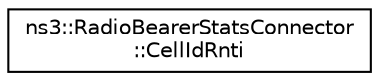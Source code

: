 digraph "Graphical Class Hierarchy"
{
 // LATEX_PDF_SIZE
  edge [fontname="Helvetica",fontsize="10",labelfontname="Helvetica",labelfontsize="10"];
  node [fontname="Helvetica",fontsize="10",shape=record];
  rankdir="LR";
  Node0 [label="ns3::RadioBearerStatsConnector\l::CellIdRnti",height=0.2,width=0.4,color="black", fillcolor="white", style="filled",URL="$structns3_1_1_radio_bearer_stats_connector_1_1_cell_id_rnti.html",tooltip="Struct used as key in m_ueManagerPathByCellIdRnti map."];
}
